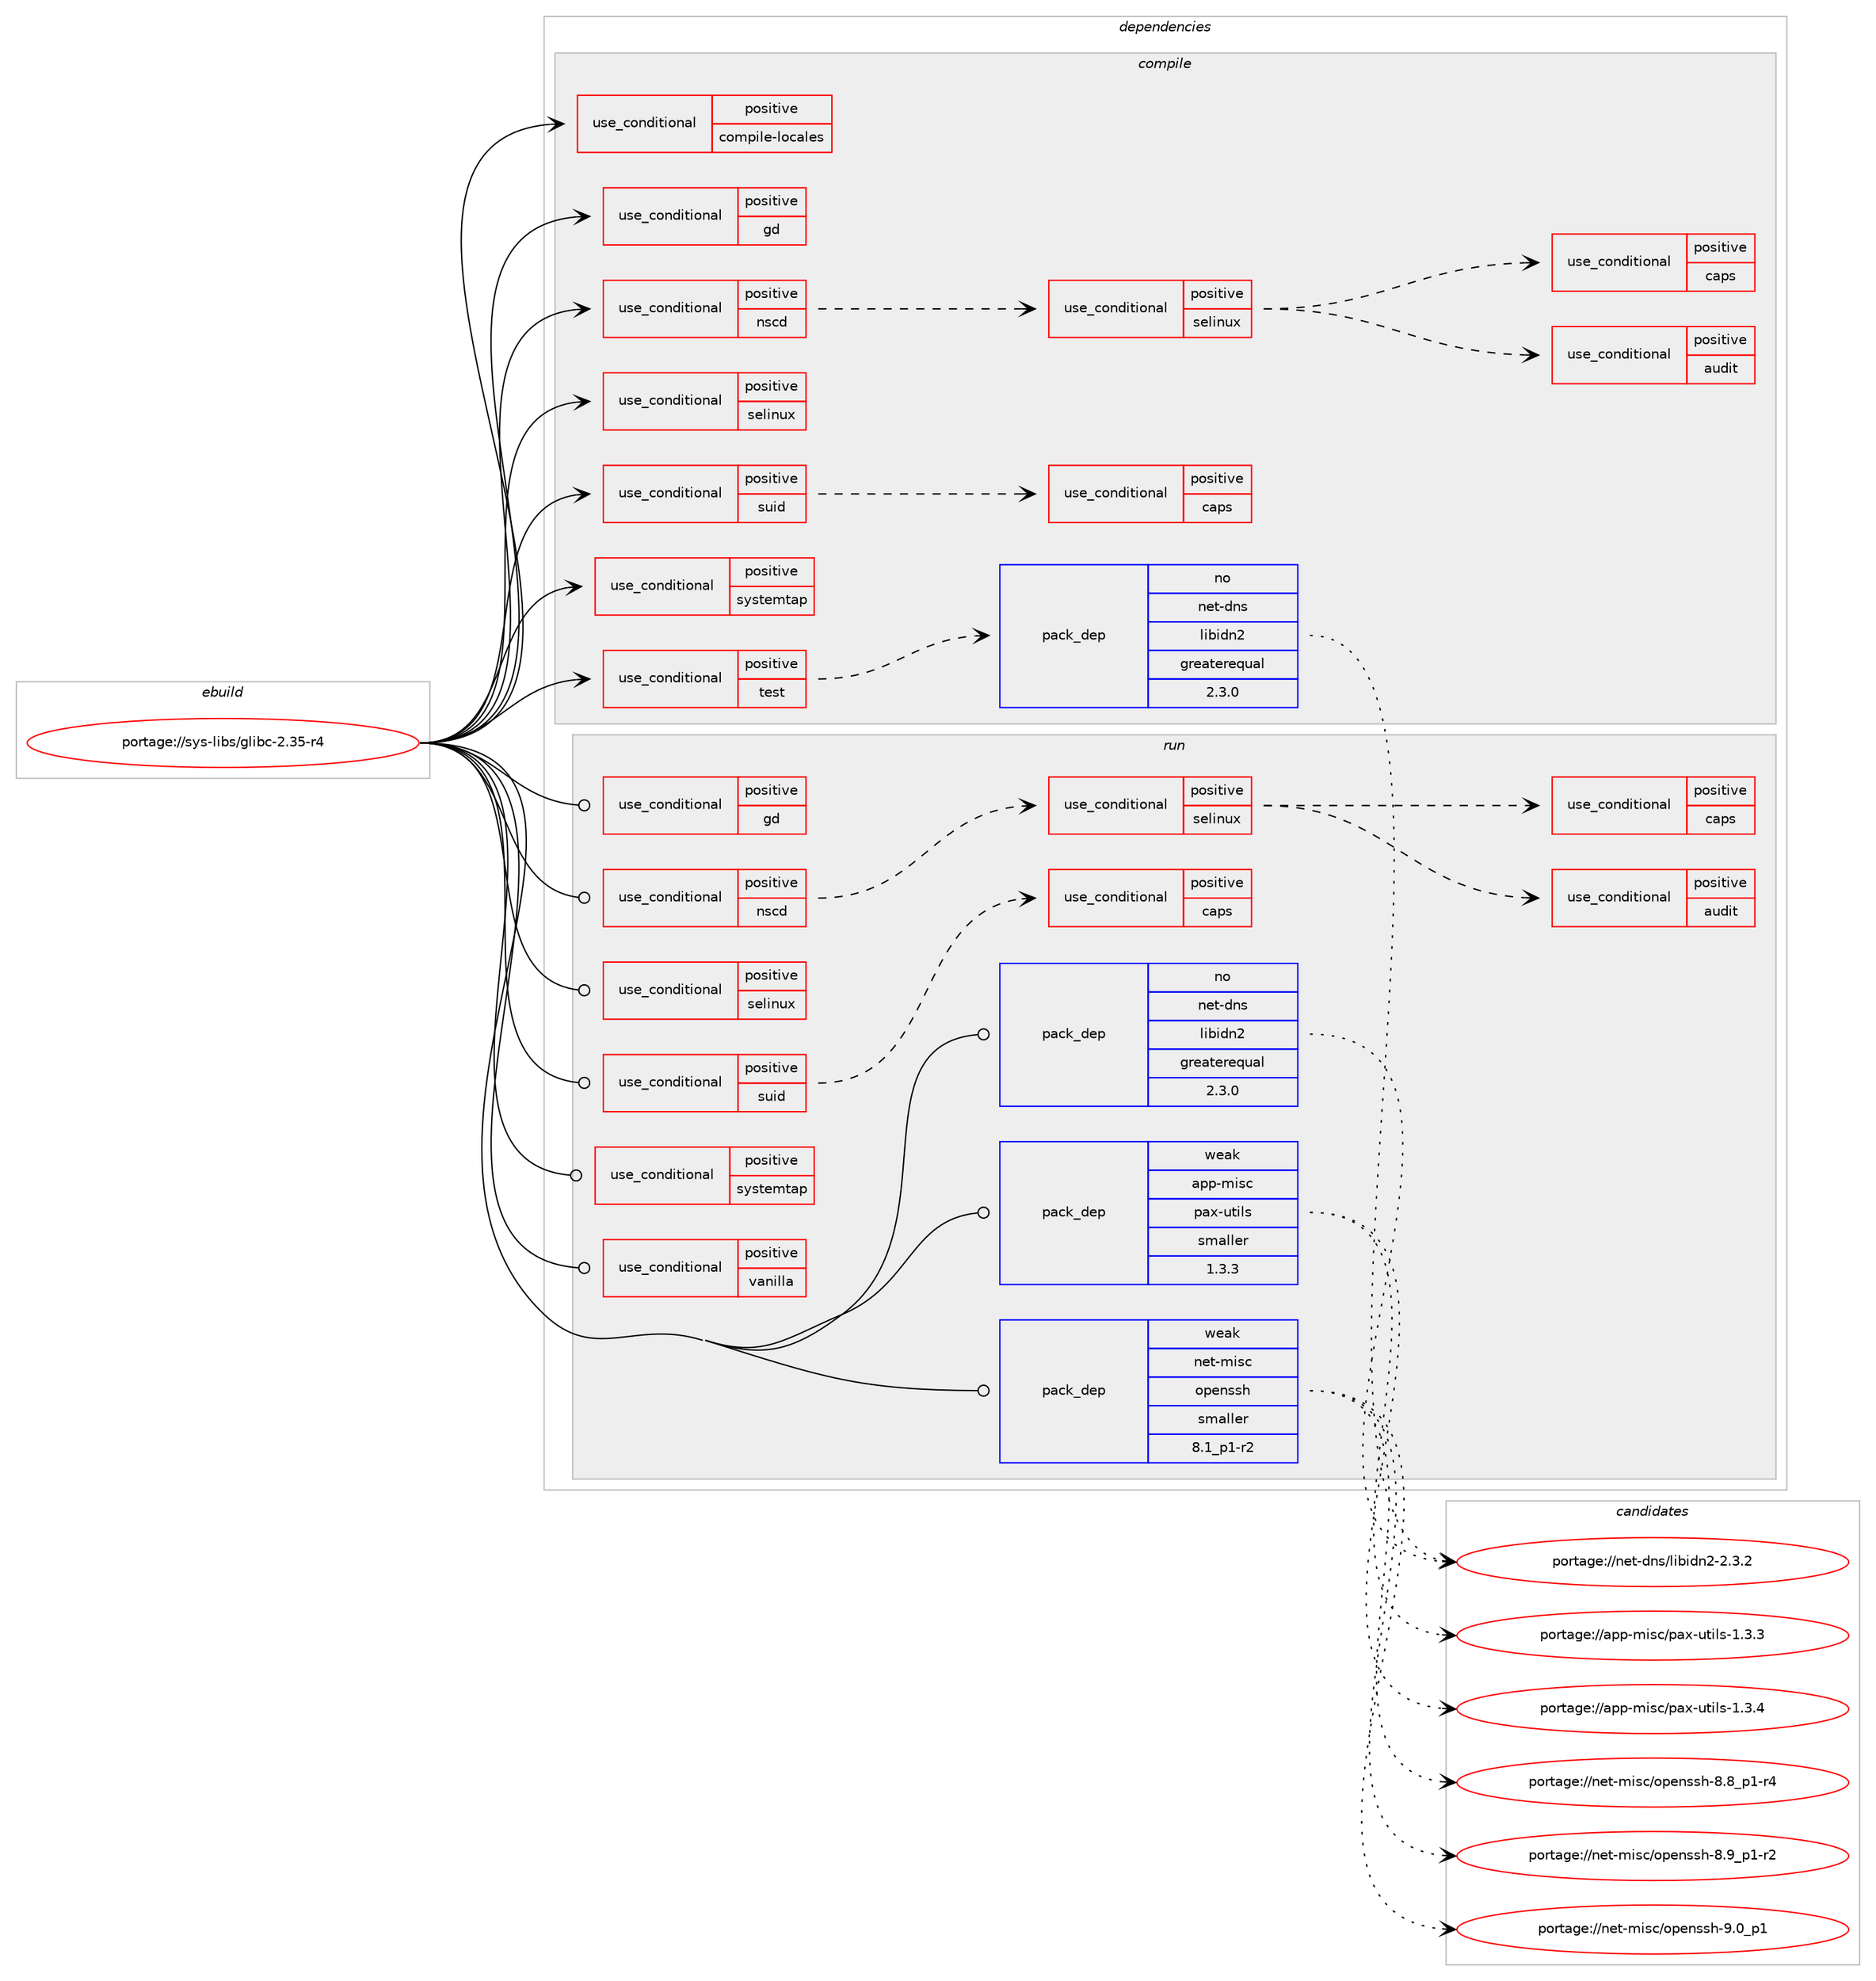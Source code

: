 digraph prolog {

# *************
# Graph options
# *************

newrank=true;
concentrate=true;
compound=true;
graph [rankdir=LR,fontname=Helvetica,fontsize=10,ranksep=1.5];#, ranksep=2.5, nodesep=0.2];
edge  [arrowhead=vee];
node  [fontname=Helvetica,fontsize=10];

# **********
# The ebuild
# **********

subgraph cluster_leftcol {
color=gray;
rank=same;
label=<<i>ebuild</i>>;
id [label="portage://sys-libs/glibc-2.35-r4", color=red, width=4, href="../sys-libs/glibc-2.35-r4.svg"];
}

# ****************
# The dependencies
# ****************

subgraph cluster_midcol {
color=gray;
label=<<i>dependencies</i>>;
subgraph cluster_compile {
fillcolor="#eeeeee";
style=filled;
label=<<i>compile</i>>;
subgraph cond524 {
dependency1754 [label=<<TABLE BORDER="0" CELLBORDER="1" CELLSPACING="0" CELLPADDING="4"><TR><TD ROWSPAN="3" CELLPADDING="10">use_conditional</TD></TR><TR><TD>positive</TD></TR><TR><TD>compile-locales</TD></TR></TABLE>>, shape=none, color=red];
# *** BEGIN UNKNOWN DEPENDENCY TYPE (TODO) ***
# dependency1754 -> package_dependency(portage://sys-libs/glibc-2.35-r4,install,no,app-arch,gzip,none,[,,],[],[])
# *** END UNKNOWN DEPENDENCY TYPE (TODO) ***

# *** BEGIN UNKNOWN DEPENDENCY TYPE (TODO) ***
# dependency1754 -> package_dependency(portage://sys-libs/glibc-2.35-r4,install,no,sys-apps,grep,none,[,,],[],[])
# *** END UNKNOWN DEPENDENCY TYPE (TODO) ***

# *** BEGIN UNKNOWN DEPENDENCY TYPE (TODO) ***
# dependency1754 -> package_dependency(portage://sys-libs/glibc-2.35-r4,install,no,virtual,awk,none,[,,],[],[])
# *** END UNKNOWN DEPENDENCY TYPE (TODO) ***

}
id:e -> dependency1754:w [weight=20,style="solid",arrowhead="vee"];
subgraph cond525 {
dependency1755 [label=<<TABLE BORDER="0" CELLBORDER="1" CELLSPACING="0" CELLPADDING="4"><TR><TD ROWSPAN="3" CELLPADDING="10">use_conditional</TD></TR><TR><TD>positive</TD></TR><TR><TD>gd</TD></TR></TABLE>>, shape=none, color=red];
# *** BEGIN UNKNOWN DEPENDENCY TYPE (TODO) ***
# dependency1755 -> package_dependency(portage://sys-libs/glibc-2.35-r4,install,no,media-libs,gd,none,[,,],[slot(2),equal],[])
# *** END UNKNOWN DEPENDENCY TYPE (TODO) ***

}
id:e -> dependency1755:w [weight=20,style="solid",arrowhead="vee"];
subgraph cond526 {
dependency1756 [label=<<TABLE BORDER="0" CELLBORDER="1" CELLSPACING="0" CELLPADDING="4"><TR><TD ROWSPAN="3" CELLPADDING="10">use_conditional</TD></TR><TR><TD>positive</TD></TR><TR><TD>nscd</TD></TR></TABLE>>, shape=none, color=red];
subgraph cond527 {
dependency1757 [label=<<TABLE BORDER="0" CELLBORDER="1" CELLSPACING="0" CELLPADDING="4"><TR><TD ROWSPAN="3" CELLPADDING="10">use_conditional</TD></TR><TR><TD>positive</TD></TR><TR><TD>selinux</TD></TR></TABLE>>, shape=none, color=red];
subgraph cond528 {
dependency1758 [label=<<TABLE BORDER="0" CELLBORDER="1" CELLSPACING="0" CELLPADDING="4"><TR><TD ROWSPAN="3" CELLPADDING="10">use_conditional</TD></TR><TR><TD>positive</TD></TR><TR><TD>audit</TD></TR></TABLE>>, shape=none, color=red];
# *** BEGIN UNKNOWN DEPENDENCY TYPE (TODO) ***
# dependency1758 -> package_dependency(portage://sys-libs/glibc-2.35-r4,install,no,sys-process,audit,none,[,,],[],[])
# *** END UNKNOWN DEPENDENCY TYPE (TODO) ***

}
dependency1757:e -> dependency1758:w [weight=20,style="dashed",arrowhead="vee"];
subgraph cond529 {
dependency1759 [label=<<TABLE BORDER="0" CELLBORDER="1" CELLSPACING="0" CELLPADDING="4"><TR><TD ROWSPAN="3" CELLPADDING="10">use_conditional</TD></TR><TR><TD>positive</TD></TR><TR><TD>caps</TD></TR></TABLE>>, shape=none, color=red];
# *** BEGIN UNKNOWN DEPENDENCY TYPE (TODO) ***
# dependency1759 -> package_dependency(portage://sys-libs/glibc-2.35-r4,install,no,sys-libs,libcap,none,[,,],[],[])
# *** END UNKNOWN DEPENDENCY TYPE (TODO) ***

}
dependency1757:e -> dependency1759:w [weight=20,style="dashed",arrowhead="vee"];
}
dependency1756:e -> dependency1757:w [weight=20,style="dashed",arrowhead="vee"];
}
id:e -> dependency1756:w [weight=20,style="solid",arrowhead="vee"];
subgraph cond530 {
dependency1760 [label=<<TABLE BORDER="0" CELLBORDER="1" CELLSPACING="0" CELLPADDING="4"><TR><TD ROWSPAN="3" CELLPADDING="10">use_conditional</TD></TR><TR><TD>positive</TD></TR><TR><TD>selinux</TD></TR></TABLE>>, shape=none, color=red];
# *** BEGIN UNKNOWN DEPENDENCY TYPE (TODO) ***
# dependency1760 -> package_dependency(portage://sys-libs/glibc-2.35-r4,install,no,sys-libs,libselinux,none,[,,],[],[])
# *** END UNKNOWN DEPENDENCY TYPE (TODO) ***

}
id:e -> dependency1760:w [weight=20,style="solid",arrowhead="vee"];
subgraph cond531 {
dependency1761 [label=<<TABLE BORDER="0" CELLBORDER="1" CELLSPACING="0" CELLPADDING="4"><TR><TD ROWSPAN="3" CELLPADDING="10">use_conditional</TD></TR><TR><TD>positive</TD></TR><TR><TD>suid</TD></TR></TABLE>>, shape=none, color=red];
subgraph cond532 {
dependency1762 [label=<<TABLE BORDER="0" CELLBORDER="1" CELLSPACING="0" CELLPADDING="4"><TR><TD ROWSPAN="3" CELLPADDING="10">use_conditional</TD></TR><TR><TD>positive</TD></TR><TR><TD>caps</TD></TR></TABLE>>, shape=none, color=red];
# *** BEGIN UNKNOWN DEPENDENCY TYPE (TODO) ***
# dependency1762 -> package_dependency(portage://sys-libs/glibc-2.35-r4,install,no,sys-libs,libcap,none,[,,],[],[])
# *** END UNKNOWN DEPENDENCY TYPE (TODO) ***

}
dependency1761:e -> dependency1762:w [weight=20,style="dashed",arrowhead="vee"];
}
id:e -> dependency1761:w [weight=20,style="solid",arrowhead="vee"];
subgraph cond533 {
dependency1763 [label=<<TABLE BORDER="0" CELLBORDER="1" CELLSPACING="0" CELLPADDING="4"><TR><TD ROWSPAN="3" CELLPADDING="10">use_conditional</TD></TR><TR><TD>positive</TD></TR><TR><TD>systemtap</TD></TR></TABLE>>, shape=none, color=red];
# *** BEGIN UNKNOWN DEPENDENCY TYPE (TODO) ***
# dependency1763 -> package_dependency(portage://sys-libs/glibc-2.35-r4,install,no,dev-util,systemtap,none,[,,],[],[])
# *** END UNKNOWN DEPENDENCY TYPE (TODO) ***

}
id:e -> dependency1763:w [weight=20,style="solid",arrowhead="vee"];
subgraph cond534 {
dependency1764 [label=<<TABLE BORDER="0" CELLBORDER="1" CELLSPACING="0" CELLPADDING="4"><TR><TD ROWSPAN="3" CELLPADDING="10">use_conditional</TD></TR><TR><TD>positive</TD></TR><TR><TD>test</TD></TR></TABLE>>, shape=none, color=red];
subgraph pack1227 {
dependency1765 [label=<<TABLE BORDER="0" CELLBORDER="1" CELLSPACING="0" CELLPADDING="4" WIDTH="220"><TR><TD ROWSPAN="6" CELLPADDING="30">pack_dep</TD></TR><TR><TD WIDTH="110">no</TD></TR><TR><TD>net-dns</TD></TR><TR><TD>libidn2</TD></TR><TR><TD>greaterequal</TD></TR><TR><TD>2.3.0</TD></TR></TABLE>>, shape=none, color=blue];
}
dependency1764:e -> dependency1765:w [weight=20,style="dashed",arrowhead="vee"];
}
id:e -> dependency1764:w [weight=20,style="solid",arrowhead="vee"];
# *** BEGIN UNKNOWN DEPENDENCY TYPE (TODO) ***
# id -> package_dependency(portage://sys-libs/glibc-2.35-r4,install,no,virtual,os-headers,none,[,,],[],[])
# *** END UNKNOWN DEPENDENCY TYPE (TODO) ***

}
subgraph cluster_compileandrun {
fillcolor="#eeeeee";
style=filled;
label=<<i>compile and run</i>>;
}
subgraph cluster_run {
fillcolor="#eeeeee";
style=filled;
label=<<i>run</i>>;
subgraph cond535 {
dependency1766 [label=<<TABLE BORDER="0" CELLBORDER="1" CELLSPACING="0" CELLPADDING="4"><TR><TD ROWSPAN="3" CELLPADDING="10">use_conditional</TD></TR><TR><TD>positive</TD></TR><TR><TD>gd</TD></TR></TABLE>>, shape=none, color=red];
# *** BEGIN UNKNOWN DEPENDENCY TYPE (TODO) ***
# dependency1766 -> package_dependency(portage://sys-libs/glibc-2.35-r4,run,no,media-libs,gd,none,[,,],[slot(2),equal],[])
# *** END UNKNOWN DEPENDENCY TYPE (TODO) ***

}
id:e -> dependency1766:w [weight=20,style="solid",arrowhead="odot"];
subgraph cond536 {
dependency1767 [label=<<TABLE BORDER="0" CELLBORDER="1" CELLSPACING="0" CELLPADDING="4"><TR><TD ROWSPAN="3" CELLPADDING="10">use_conditional</TD></TR><TR><TD>positive</TD></TR><TR><TD>nscd</TD></TR></TABLE>>, shape=none, color=red];
subgraph cond537 {
dependency1768 [label=<<TABLE BORDER="0" CELLBORDER="1" CELLSPACING="0" CELLPADDING="4"><TR><TD ROWSPAN="3" CELLPADDING="10">use_conditional</TD></TR><TR><TD>positive</TD></TR><TR><TD>selinux</TD></TR></TABLE>>, shape=none, color=red];
subgraph cond538 {
dependency1769 [label=<<TABLE BORDER="0" CELLBORDER="1" CELLSPACING="0" CELLPADDING="4"><TR><TD ROWSPAN="3" CELLPADDING="10">use_conditional</TD></TR><TR><TD>positive</TD></TR><TR><TD>audit</TD></TR></TABLE>>, shape=none, color=red];
# *** BEGIN UNKNOWN DEPENDENCY TYPE (TODO) ***
# dependency1769 -> package_dependency(portage://sys-libs/glibc-2.35-r4,run,no,sys-process,audit,none,[,,],[],[])
# *** END UNKNOWN DEPENDENCY TYPE (TODO) ***

}
dependency1768:e -> dependency1769:w [weight=20,style="dashed",arrowhead="vee"];
subgraph cond539 {
dependency1770 [label=<<TABLE BORDER="0" CELLBORDER="1" CELLSPACING="0" CELLPADDING="4"><TR><TD ROWSPAN="3" CELLPADDING="10">use_conditional</TD></TR><TR><TD>positive</TD></TR><TR><TD>caps</TD></TR></TABLE>>, shape=none, color=red];
# *** BEGIN UNKNOWN DEPENDENCY TYPE (TODO) ***
# dependency1770 -> package_dependency(portage://sys-libs/glibc-2.35-r4,run,no,sys-libs,libcap,none,[,,],[],[])
# *** END UNKNOWN DEPENDENCY TYPE (TODO) ***

}
dependency1768:e -> dependency1770:w [weight=20,style="dashed",arrowhead="vee"];
}
dependency1767:e -> dependency1768:w [weight=20,style="dashed",arrowhead="vee"];
}
id:e -> dependency1767:w [weight=20,style="solid",arrowhead="odot"];
subgraph cond540 {
dependency1771 [label=<<TABLE BORDER="0" CELLBORDER="1" CELLSPACING="0" CELLPADDING="4"><TR><TD ROWSPAN="3" CELLPADDING="10">use_conditional</TD></TR><TR><TD>positive</TD></TR><TR><TD>selinux</TD></TR></TABLE>>, shape=none, color=red];
# *** BEGIN UNKNOWN DEPENDENCY TYPE (TODO) ***
# dependency1771 -> package_dependency(portage://sys-libs/glibc-2.35-r4,run,no,sys-libs,libselinux,none,[,,],[],[])
# *** END UNKNOWN DEPENDENCY TYPE (TODO) ***

}
id:e -> dependency1771:w [weight=20,style="solid",arrowhead="odot"];
subgraph cond541 {
dependency1772 [label=<<TABLE BORDER="0" CELLBORDER="1" CELLSPACING="0" CELLPADDING="4"><TR><TD ROWSPAN="3" CELLPADDING="10">use_conditional</TD></TR><TR><TD>positive</TD></TR><TR><TD>suid</TD></TR></TABLE>>, shape=none, color=red];
subgraph cond542 {
dependency1773 [label=<<TABLE BORDER="0" CELLBORDER="1" CELLSPACING="0" CELLPADDING="4"><TR><TD ROWSPAN="3" CELLPADDING="10">use_conditional</TD></TR><TR><TD>positive</TD></TR><TR><TD>caps</TD></TR></TABLE>>, shape=none, color=red];
# *** BEGIN UNKNOWN DEPENDENCY TYPE (TODO) ***
# dependency1773 -> package_dependency(portage://sys-libs/glibc-2.35-r4,run,no,sys-libs,libcap,none,[,,],[],[])
# *** END UNKNOWN DEPENDENCY TYPE (TODO) ***

}
dependency1772:e -> dependency1773:w [weight=20,style="dashed",arrowhead="vee"];
}
id:e -> dependency1772:w [weight=20,style="solid",arrowhead="odot"];
subgraph cond543 {
dependency1774 [label=<<TABLE BORDER="0" CELLBORDER="1" CELLSPACING="0" CELLPADDING="4"><TR><TD ROWSPAN="3" CELLPADDING="10">use_conditional</TD></TR><TR><TD>positive</TD></TR><TR><TD>systemtap</TD></TR></TABLE>>, shape=none, color=red];
# *** BEGIN UNKNOWN DEPENDENCY TYPE (TODO) ***
# dependency1774 -> package_dependency(portage://sys-libs/glibc-2.35-r4,run,no,dev-util,systemtap,none,[,,],[],[])
# *** END UNKNOWN DEPENDENCY TYPE (TODO) ***

}
id:e -> dependency1774:w [weight=20,style="solid",arrowhead="odot"];
subgraph cond544 {
dependency1775 [label=<<TABLE BORDER="0" CELLBORDER="1" CELLSPACING="0" CELLPADDING="4"><TR><TD ROWSPAN="3" CELLPADDING="10">use_conditional</TD></TR><TR><TD>positive</TD></TR><TR><TD>vanilla</TD></TR></TABLE>>, shape=none, color=red];
# *** BEGIN UNKNOWN DEPENDENCY TYPE (TODO) ***
# dependency1775 -> package_dependency(portage://sys-libs/glibc-2.35-r4,run,weak,sys-libs,timezone-data,none,[,,],[],[])
# *** END UNKNOWN DEPENDENCY TYPE (TODO) ***

}
id:e -> dependency1775:w [weight=20,style="solid",arrowhead="odot"];
# *** BEGIN UNKNOWN DEPENDENCY TYPE (TODO) ***
# id -> package_dependency(portage://sys-libs/glibc-2.35-r4,run,no,app-arch,gzip,none,[,,],[],[])
# *** END UNKNOWN DEPENDENCY TYPE (TODO) ***

subgraph pack1228 {
dependency1776 [label=<<TABLE BORDER="0" CELLBORDER="1" CELLSPACING="0" CELLPADDING="4" WIDTH="220"><TR><TD ROWSPAN="6" CELLPADDING="30">pack_dep</TD></TR><TR><TD WIDTH="110">no</TD></TR><TR><TD>net-dns</TD></TR><TR><TD>libidn2</TD></TR><TR><TD>greaterequal</TD></TR><TR><TD>2.3.0</TD></TR></TABLE>>, shape=none, color=blue];
}
id:e -> dependency1776:w [weight=20,style="solid",arrowhead="odot"];
# *** BEGIN UNKNOWN DEPENDENCY TYPE (TODO) ***
# id -> package_dependency(portage://sys-libs/glibc-2.35-r4,run,no,sys-apps,gentoo-functions,none,[,,],[],[])
# *** END UNKNOWN DEPENDENCY TYPE (TODO) ***

# *** BEGIN UNKNOWN DEPENDENCY TYPE (TODO) ***
# id -> package_dependency(portage://sys-libs/glibc-2.35-r4,run,no,sys-apps,grep,none,[,,],[],[])
# *** END UNKNOWN DEPENDENCY TYPE (TODO) ***

# *** BEGIN UNKNOWN DEPENDENCY TYPE (TODO) ***
# id -> package_dependency(portage://sys-libs/glibc-2.35-r4,run,no,virtual,awk,none,[,,],[],[])
# *** END UNKNOWN DEPENDENCY TYPE (TODO) ***

subgraph pack1229 {
dependency1777 [label=<<TABLE BORDER="0" CELLBORDER="1" CELLSPACING="0" CELLPADDING="4" WIDTH="220"><TR><TD ROWSPAN="6" CELLPADDING="30">pack_dep</TD></TR><TR><TD WIDTH="110">weak</TD></TR><TR><TD>app-misc</TD></TR><TR><TD>pax-utils</TD></TR><TR><TD>smaller</TD></TR><TR><TD>1.3.3</TD></TR></TABLE>>, shape=none, color=blue];
}
id:e -> dependency1777:w [weight=20,style="solid",arrowhead="odot"];
subgraph pack1230 {
dependency1778 [label=<<TABLE BORDER="0" CELLBORDER="1" CELLSPACING="0" CELLPADDING="4" WIDTH="220"><TR><TD ROWSPAN="6" CELLPADDING="30">pack_dep</TD></TR><TR><TD WIDTH="110">weak</TD></TR><TR><TD>net-misc</TD></TR><TR><TD>openssh</TD></TR><TR><TD>smaller</TD></TR><TR><TD>8.1_p1-r2</TD></TR></TABLE>>, shape=none, color=blue];
}
id:e -> dependency1778:w [weight=20,style="solid",arrowhead="odot"];
}
}

# **************
# The candidates
# **************

subgraph cluster_choices {
rank=same;
color=gray;
label=<<i>candidates</i>>;

subgraph choice1227 {
color=black;
nodesep=1;
choice11010111645100110115471081059810510011050455046514650 [label="portage://net-dns/libidn2-2.3.2", color=red, width=4,href="../net-dns/libidn2-2.3.2.svg"];
dependency1765:e -> choice11010111645100110115471081059810510011050455046514650:w [style=dotted,weight="100"];
}
subgraph choice1228 {
color=black;
nodesep=1;
choice11010111645100110115471081059810510011050455046514650 [label="portage://net-dns/libidn2-2.3.2", color=red, width=4,href="../net-dns/libidn2-2.3.2.svg"];
dependency1776:e -> choice11010111645100110115471081059810510011050455046514650:w [style=dotted,weight="100"];
}
subgraph choice1229 {
color=black;
nodesep=1;
choice971121124510910511599471129712045117116105108115454946514651 [label="portage://app-misc/pax-utils-1.3.3", color=red, width=4,href="../app-misc/pax-utils-1.3.3.svg"];
choice971121124510910511599471129712045117116105108115454946514652 [label="portage://app-misc/pax-utils-1.3.4", color=red, width=4,href="../app-misc/pax-utils-1.3.4.svg"];
dependency1777:e -> choice971121124510910511599471129712045117116105108115454946514651:w [style=dotted,weight="100"];
dependency1777:e -> choice971121124510910511599471129712045117116105108115454946514652:w [style=dotted,weight="100"];
}
subgraph choice1230 {
color=black;
nodesep=1;
choice1101011164510910511599471111121011101151151044556465695112494511452 [label="portage://net-misc/openssh-8.8_p1-r4", color=red, width=4,href="../net-misc/openssh-8.8_p1-r4.svg"];
choice1101011164510910511599471111121011101151151044556465795112494511450 [label="portage://net-misc/openssh-8.9_p1-r2", color=red, width=4,href="../net-misc/openssh-8.9_p1-r2.svg"];
choice110101116451091051159947111112101110115115104455746489511249 [label="portage://net-misc/openssh-9.0_p1", color=red, width=4,href="../net-misc/openssh-9.0_p1.svg"];
dependency1778:e -> choice1101011164510910511599471111121011101151151044556465695112494511452:w [style=dotted,weight="100"];
dependency1778:e -> choice1101011164510910511599471111121011101151151044556465795112494511450:w [style=dotted,weight="100"];
dependency1778:e -> choice110101116451091051159947111112101110115115104455746489511249:w [style=dotted,weight="100"];
}
}

}
